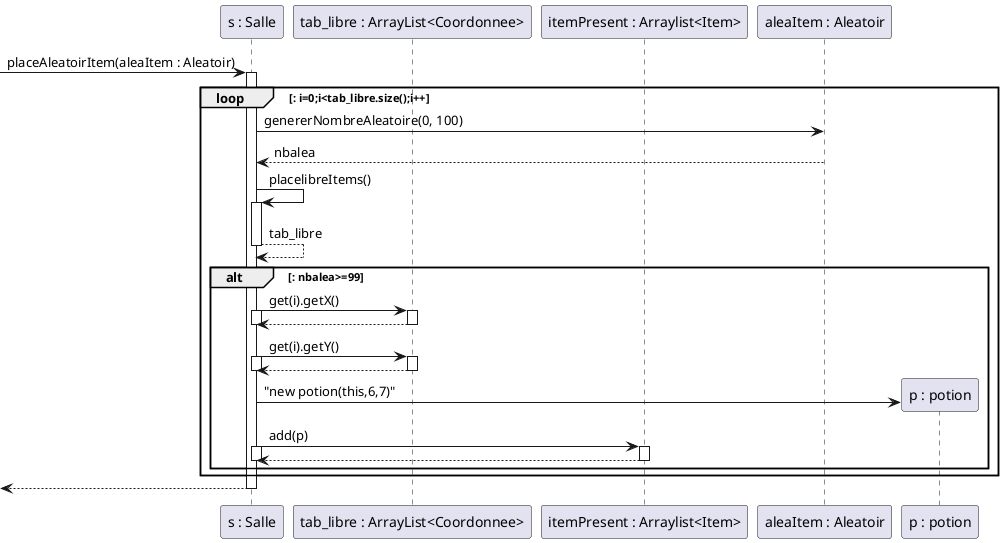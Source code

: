 @startuml
Participant "s : Salle" as Salle
Participant "tab_libre : ArrayList<Coordonnee>" as tab_libre
Participant "itemPresent : Arraylist<Item>" as itemPresent
Participant "aleaItem : Aleatoir" as aleaItem


-> Salle : placeAleatoirItem(aleaItem : Aleatoir)
loop : i=0;i<tab_libre.size();i++
activate Salle
Salle -> aleaItem : genererNombreAleatoire(0, 100)
aleaItem --> Salle : nbalea
Salle -> Salle : placelibreItems()
activate Salle
Salle --> Salle : tab_libre
deactivate Salle

alt : nbalea>=99
Salle -> tab_libre : get(i).getX()
activate Salle
activate tab_libre
tab_libre --> Salle
deactivate tab_libre
deactivate Salle
Salle -> tab_libre : get(i).getY()
activate Salle
activate tab_libre
tab_libre --> Salle
deactivate tab_libre
deactivate Salle
create "p : potion" as potion
Salle -> potion : "new potion(this,6,7)"
Salle -> itemPresent : add(p)
activate Salle
activate itemPresent
Salle <-- itemPresent
deactivate itemPresent
deactivate Salle
end
end
<-- Salle
deactivate Salle
@enduml